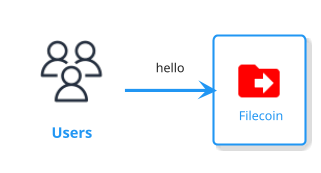 @startuml
'******************Material*******************
!include <material/common>
' To import the sprite file you DON'T need to place a prefix!
!include <material/folder_move>

'********************AWS**********************
!include <awslib/AWSCommon>
!include <awslib/AWSSimplified>
!include <awslib/General/Users>

'*********************Theme********************
!theme materia-outline

'DEFINITIONS
Users(sources, "Users", "millions of users")
MA_FOLDER_MOVE(Red, 1, dir, rectangle, "Filecoin")


'DIAGRAM
sources -> dir : hello
@enduml